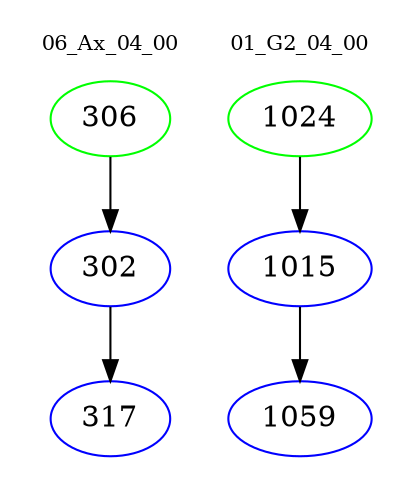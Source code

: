 digraph{
subgraph cluster_0 {
color = white
label = "06_Ax_04_00";
fontsize=10;
T0_306 [label="306", color="green"]
T0_306 -> T0_302 [color="black"]
T0_302 [label="302", color="blue"]
T0_302 -> T0_317 [color="black"]
T0_317 [label="317", color="blue"]
}
subgraph cluster_1 {
color = white
label = "01_G2_04_00";
fontsize=10;
T1_1024 [label="1024", color="green"]
T1_1024 -> T1_1015 [color="black"]
T1_1015 [label="1015", color="blue"]
T1_1015 -> T1_1059 [color="black"]
T1_1059 [label="1059", color="blue"]
}
}
